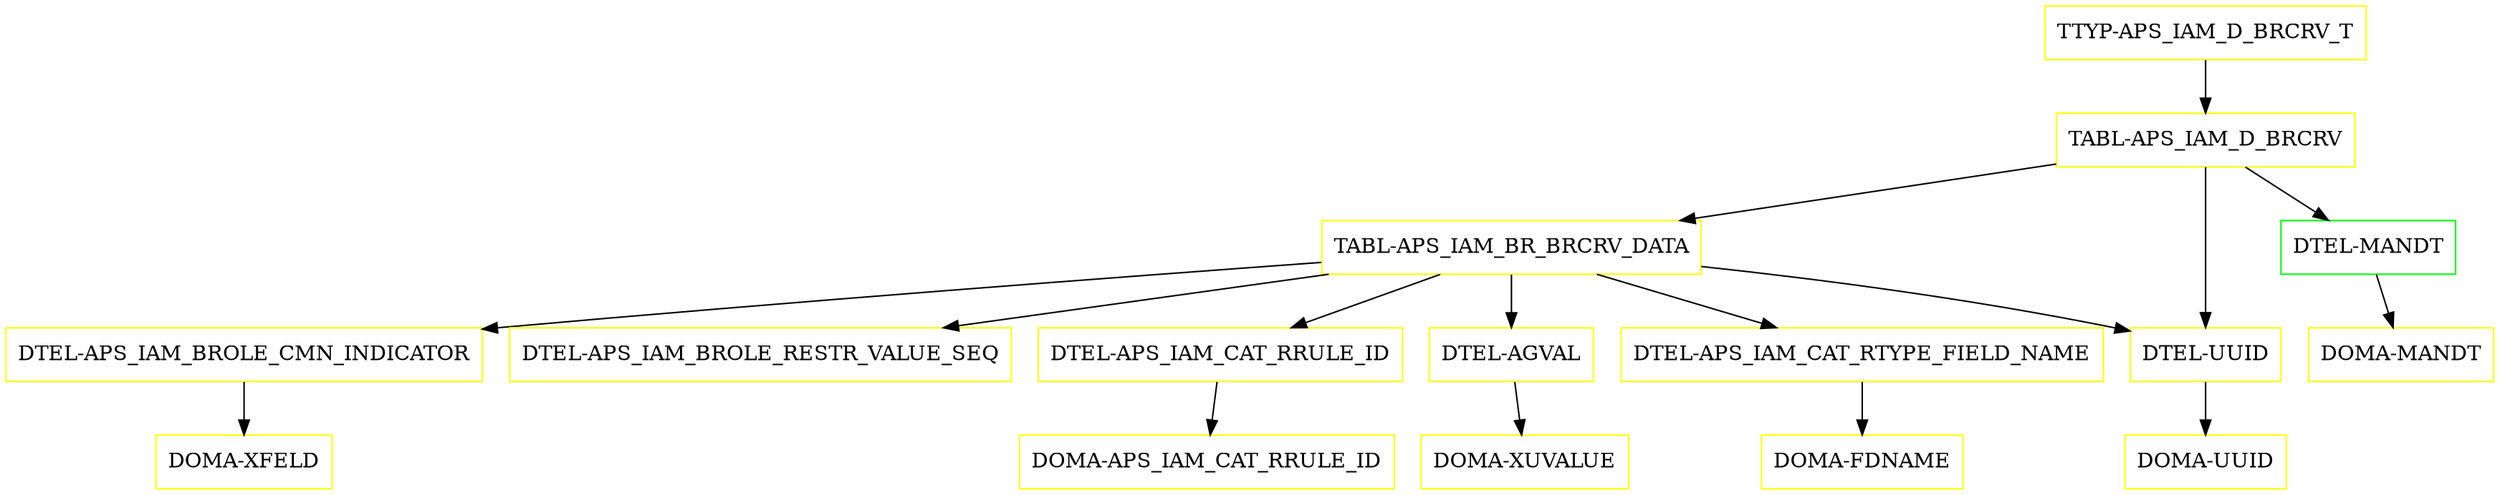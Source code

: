 digraph G {
  "TTYP-APS_IAM_D_BRCRV_T" [shape=box,color=yellow];
  "TABL-APS_IAM_D_BRCRV" [shape=box,color=yellow,URL="./TABL_APS_IAM_D_BRCRV.html"];
  "TABL-APS_IAM_BR_BRCRV_DATA" [shape=box,color=yellow,URL="./TABL_APS_IAM_BR_BRCRV_DATA.html"];
  "DTEL-APS_IAM_BROLE_CMN_INDICATOR" [shape=box,color=yellow,URL="./DTEL_APS_IAM_BROLE_CMN_INDICATOR.html"];
  "DOMA-XFELD" [shape=box,color=yellow,URL="./DOMA_XFELD.html"];
  "DTEL-APS_IAM_BROLE_RESTR_VALUE_SEQ" [shape=box,color=yellow,URL="./DTEL_APS_IAM_BROLE_RESTR_VALUE_SEQ.html"];
  "DTEL-APS_IAM_CAT_RRULE_ID" [shape=box,color=yellow,URL="./DTEL_APS_IAM_CAT_RRULE_ID.html"];
  "DOMA-APS_IAM_CAT_RRULE_ID" [shape=box,color=yellow,URL="./DOMA_APS_IAM_CAT_RRULE_ID.html"];
  "DTEL-AGVAL" [shape=box,color=yellow,URL="./DTEL_AGVAL.html"];
  "DOMA-XUVALUE" [shape=box,color=yellow,URL="./DOMA_XUVALUE.html"];
  "DTEL-APS_IAM_CAT_RTYPE_FIELD_NAME" [shape=box,color=yellow,URL="./DTEL_APS_IAM_CAT_RTYPE_FIELD_NAME.html"];
  "DOMA-FDNAME" [shape=box,color=yellow,URL="./DOMA_FDNAME.html"];
  "DTEL-UUID" [shape=box,color=yellow,URL="./DTEL_UUID.html"];
  "DOMA-UUID" [shape=box,color=yellow,URL="./DOMA_UUID.html"];
  "DTEL-MANDT" [shape=box,color=green,URL="./DTEL_MANDT.html"];
  "DOMA-MANDT" [shape=box,color=yellow,URL="./DOMA_MANDT.html"];
  "TTYP-APS_IAM_D_BRCRV_T" -> "TABL-APS_IAM_D_BRCRV";
  "TABL-APS_IAM_D_BRCRV" -> "DTEL-MANDT";
  "TABL-APS_IAM_D_BRCRV" -> "DTEL-UUID";
  "TABL-APS_IAM_D_BRCRV" -> "TABL-APS_IAM_BR_BRCRV_DATA";
  "TABL-APS_IAM_BR_BRCRV_DATA" -> "DTEL-UUID";
  "TABL-APS_IAM_BR_BRCRV_DATA" -> "DTEL-APS_IAM_CAT_RTYPE_FIELD_NAME";
  "TABL-APS_IAM_BR_BRCRV_DATA" -> "DTEL-AGVAL";
  "TABL-APS_IAM_BR_BRCRV_DATA" -> "DTEL-APS_IAM_CAT_RRULE_ID";
  "TABL-APS_IAM_BR_BRCRV_DATA" -> "DTEL-APS_IAM_BROLE_RESTR_VALUE_SEQ";
  "TABL-APS_IAM_BR_BRCRV_DATA" -> "DTEL-APS_IAM_BROLE_CMN_INDICATOR";
  "DTEL-APS_IAM_BROLE_CMN_INDICATOR" -> "DOMA-XFELD";
  "DTEL-APS_IAM_CAT_RRULE_ID" -> "DOMA-APS_IAM_CAT_RRULE_ID";
  "DTEL-AGVAL" -> "DOMA-XUVALUE";
  "DTEL-APS_IAM_CAT_RTYPE_FIELD_NAME" -> "DOMA-FDNAME";
  "DTEL-UUID" -> "DOMA-UUID";
  "DTEL-MANDT" -> "DOMA-MANDT";
}
